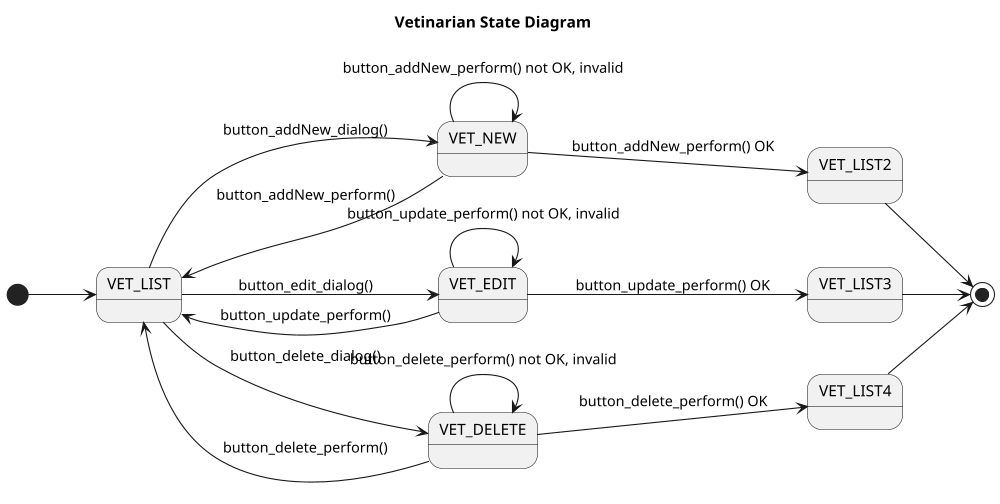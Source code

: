 @startuml

title Vetinarian State Diagram

'https://plantuml.com/state-diagram

left to right direction
' top to bottom direction

scale 1000 width

[*] --> VET_LIST

VET_LIST --> VET_NEW : button_addNew_dialog()
VET_NEW --> VET_LIST: button_addNew_perform()
VET_NEW --> VET_LIST2: button_addNew_perform() OK

VET_LIST --> VET_EDIT: button_edit_dialog()
VET_EDIT --> VET_LIST: button_update_perform()
VET_EDIT --> VET_LIST3: button_update_perform() OK

VET_LIST --> VET_DELETE: button_delete_dialog()
VET_DELETE --> VET_LIST: button_delete_perform()
VET_DELETE --> VET_LIST4: button_delete_perform() OK

VET_LIST2 --> [*]
VET_LIST3 --> [*]
VET_LIST4 --> [*]


state VET_NEW {
    VET_NEW --> VET_NEW : button_addNew_perform() not OK, invalid
}
state VET_EDIT {
    VET_EDIT --> VET_EDIT: button_update_perform() not OK, invalid
}
state VET_DELETE {
    VET_DELETE --> VET_DELETE: button_delete_perform() not OK, invalid
}


@enduml